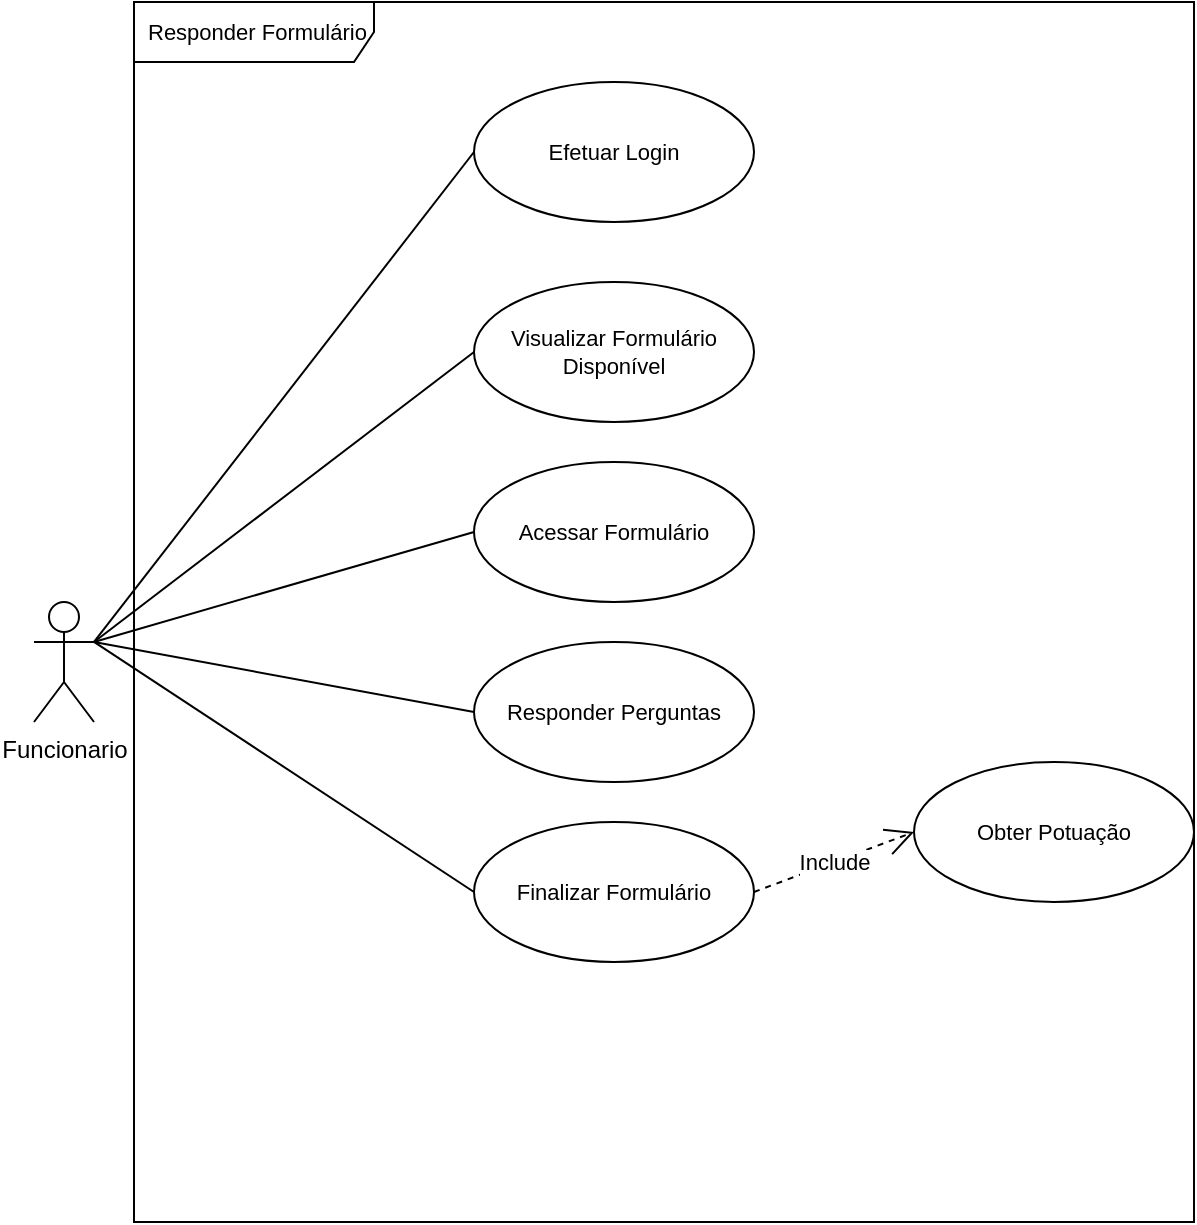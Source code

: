 <mxfile version="20.0.1" type="github">
  <diagram id="CU1dLwbyN6xNwfW4Mx9f" name="Page-1">
    <mxGraphModel dx="1422" dy="795" grid="1" gridSize="10" guides="1" tooltips="1" connect="1" arrows="1" fold="1" page="1" pageScale="1" pageWidth="827" pageHeight="1169" math="0" shadow="0">
      <root>
        <mxCell id="0" />
        <mxCell id="1" parent="0" />
        <mxCell id="LUnopdxZhNVxtSLi4y9q-8" style="edgeStyle=none;shape=connector;rounded=0;orthogonalLoop=1;jettySize=auto;html=1;exitX=1;exitY=0.333;exitDx=0;exitDy=0;exitPerimeter=0;entryX=0;entryY=0.5;entryDx=0;entryDy=0;labelBackgroundColor=default;fontFamily=Helvetica;fontSize=11;fontColor=default;endArrow=none;strokeColor=default;" parent="1" source="LUnopdxZhNVxtSLi4y9q-1" target="LUnopdxZhNVxtSLi4y9q-7" edge="1">
          <mxGeometry relative="1" as="geometry" />
        </mxCell>
        <mxCell id="LUnopdxZhNVxtSLi4y9q-12" style="edgeStyle=none;shape=connector;rounded=0;orthogonalLoop=1;jettySize=auto;html=1;exitX=1;exitY=0.333;exitDx=0;exitDy=0;exitPerimeter=0;entryX=0;entryY=0.5;entryDx=0;entryDy=0;labelBackgroundColor=default;fontFamily=Helvetica;fontSize=11;fontColor=default;endArrow=none;strokeColor=default;" parent="1" source="LUnopdxZhNVxtSLi4y9q-1" target="LUnopdxZhNVxtSLi4y9q-10" edge="1">
          <mxGeometry relative="1" as="geometry" />
        </mxCell>
        <mxCell id="LUnopdxZhNVxtSLi4y9q-13" style="edgeStyle=none;shape=connector;rounded=0;orthogonalLoop=1;jettySize=auto;html=1;exitX=1;exitY=0.333;exitDx=0;exitDy=0;exitPerimeter=0;entryX=0;entryY=0.5;entryDx=0;entryDy=0;labelBackgroundColor=default;fontFamily=Helvetica;fontSize=11;fontColor=default;endArrow=none;strokeColor=default;" parent="1" source="LUnopdxZhNVxtSLi4y9q-1" target="LUnopdxZhNVxtSLi4y9q-11" edge="1">
          <mxGeometry relative="1" as="geometry" />
        </mxCell>
        <mxCell id="LUnopdxZhNVxtSLi4y9q-18" style="edgeStyle=none;shape=connector;rounded=0;orthogonalLoop=1;jettySize=auto;html=1;exitX=1;exitY=0.333;exitDx=0;exitDy=0;exitPerimeter=0;entryX=0;entryY=0.5;entryDx=0;entryDy=0;labelBackgroundColor=default;fontFamily=Helvetica;fontSize=11;fontColor=default;endArrow=none;strokeColor=default;" parent="1" source="LUnopdxZhNVxtSLi4y9q-1" target="LUnopdxZhNVxtSLi4y9q-16" edge="1">
          <mxGeometry relative="1" as="geometry" />
        </mxCell>
        <mxCell id="LUnopdxZhNVxtSLi4y9q-1" value="Funcionario" style="shape=umlActor;verticalLabelPosition=bottom;verticalAlign=top;html=1;outlineConnect=0;" parent="1" vertex="1">
          <mxGeometry x="160" y="360" width="30" height="60" as="geometry" />
        </mxCell>
        <mxCell id="LUnopdxZhNVxtSLi4y9q-2" value="" style="endArrow=none;html=1;rounded=0;entryX=1;entryY=0.333;entryDx=0;entryDy=0;entryPerimeter=0;exitX=0;exitY=0.5;exitDx=0;exitDy=0;" parent="1" source="LUnopdxZhNVxtSLi4y9q-6" target="LUnopdxZhNVxtSLi4y9q-1" edge="1">
          <mxGeometry width="50" height="50" relative="1" as="geometry">
            <mxPoint x="180" y="280" as="sourcePoint" />
            <mxPoint x="270" y="334" as="targetPoint" />
          </mxGeometry>
        </mxCell>
        <mxCell id="LUnopdxZhNVxtSLi4y9q-4" value="Responder Formulário" style="shape=umlFrame;whiteSpace=wrap;html=1;width=120;height=30;boundedLbl=1;verticalAlign=middle;align=left;spacingLeft=5;fontFamily=Helvetica;fontSize=11;fontColor=default;" parent="1" vertex="1">
          <mxGeometry x="210" y="60" width="530" height="610" as="geometry" />
        </mxCell>
        <mxCell id="LUnopdxZhNVxtSLi4y9q-6" value="Efetuar Login" style="ellipse;whiteSpace=wrap;html=1;fontFamily=Helvetica;fontSize=11;fontColor=default;" parent="1" vertex="1">
          <mxGeometry x="380" y="100" width="140" height="70" as="geometry" />
        </mxCell>
        <mxCell id="LUnopdxZhNVxtSLi4y9q-7" value="Visualizar Formulário Disponível" style="ellipse;whiteSpace=wrap;html=1;fontFamily=Helvetica;fontSize=11;fontColor=default;" parent="1" vertex="1">
          <mxGeometry x="380" y="200" width="140" height="70" as="geometry" />
        </mxCell>
        <mxCell id="LUnopdxZhNVxtSLi4y9q-10" value="Acessar Formulário" style="ellipse;whiteSpace=wrap;html=1;fontFamily=Helvetica;fontSize=11;fontColor=default;" parent="1" vertex="1">
          <mxGeometry x="380" y="290" width="140" height="70" as="geometry" />
        </mxCell>
        <mxCell id="LUnopdxZhNVxtSLi4y9q-11" value="Responder Perguntas" style="ellipse;whiteSpace=wrap;html=1;fontFamily=Helvetica;fontSize=11;fontColor=default;" parent="1" vertex="1">
          <mxGeometry x="380" y="380" width="140" height="70" as="geometry" />
        </mxCell>
        <mxCell id="LUnopdxZhNVxtSLi4y9q-16" value="Finalizar Formulário" style="ellipse;whiteSpace=wrap;html=1;fontFamily=Helvetica;fontSize=11;fontColor=default;" parent="1" vertex="1">
          <mxGeometry x="380" y="470" width="140" height="70" as="geometry" />
        </mxCell>
        <mxCell id="LUnopdxZhNVxtSLi4y9q-17" value="Obter Potuação" style="ellipse;whiteSpace=wrap;html=1;fontFamily=Helvetica;fontSize=11;fontColor=default;" parent="1" vertex="1">
          <mxGeometry x="600" y="440" width="140" height="70" as="geometry" />
        </mxCell>
        <mxCell id="LUnopdxZhNVxtSLi4y9q-19" value="Include" style="endArrow=open;endSize=12;dashed=1;html=1;rounded=0;labelBackgroundColor=default;fontFamily=Helvetica;fontSize=11;fontColor=default;strokeColor=default;shape=connector;exitX=1;exitY=0.5;exitDx=0;exitDy=0;entryX=0;entryY=0.5;entryDx=0;entryDy=0;" parent="1" source="LUnopdxZhNVxtSLi4y9q-16" target="LUnopdxZhNVxtSLi4y9q-17" edge="1">
          <mxGeometry width="160" relative="1" as="geometry">
            <mxPoint x="330" y="420" as="sourcePoint" />
            <mxPoint x="490" y="420" as="targetPoint" />
          </mxGeometry>
        </mxCell>
      </root>
    </mxGraphModel>
  </diagram>
</mxfile>
